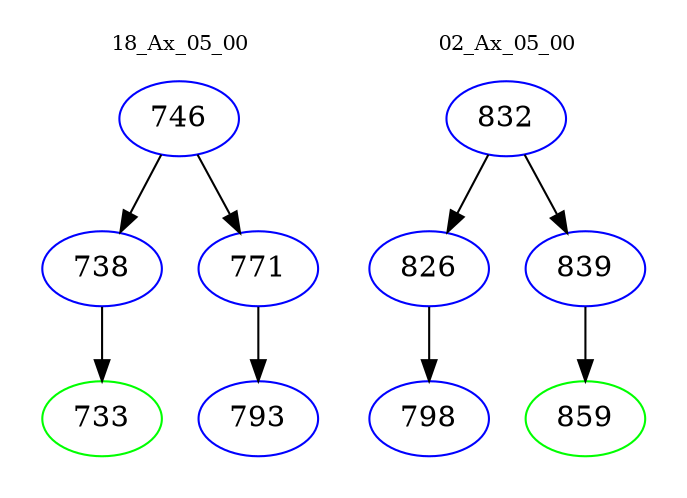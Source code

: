 digraph{
subgraph cluster_0 {
color = white
label = "18_Ax_05_00";
fontsize=10;
T0_746 [label="746", color="blue"]
T0_746 -> T0_738 [color="black"]
T0_738 [label="738", color="blue"]
T0_738 -> T0_733 [color="black"]
T0_733 [label="733", color="green"]
T0_746 -> T0_771 [color="black"]
T0_771 [label="771", color="blue"]
T0_771 -> T0_793 [color="black"]
T0_793 [label="793", color="blue"]
}
subgraph cluster_1 {
color = white
label = "02_Ax_05_00";
fontsize=10;
T1_832 [label="832", color="blue"]
T1_832 -> T1_826 [color="black"]
T1_826 [label="826", color="blue"]
T1_826 -> T1_798 [color="black"]
T1_798 [label="798", color="blue"]
T1_832 -> T1_839 [color="black"]
T1_839 [label="839", color="blue"]
T1_839 -> T1_859 [color="black"]
T1_859 [label="859", color="green"]
}
}
